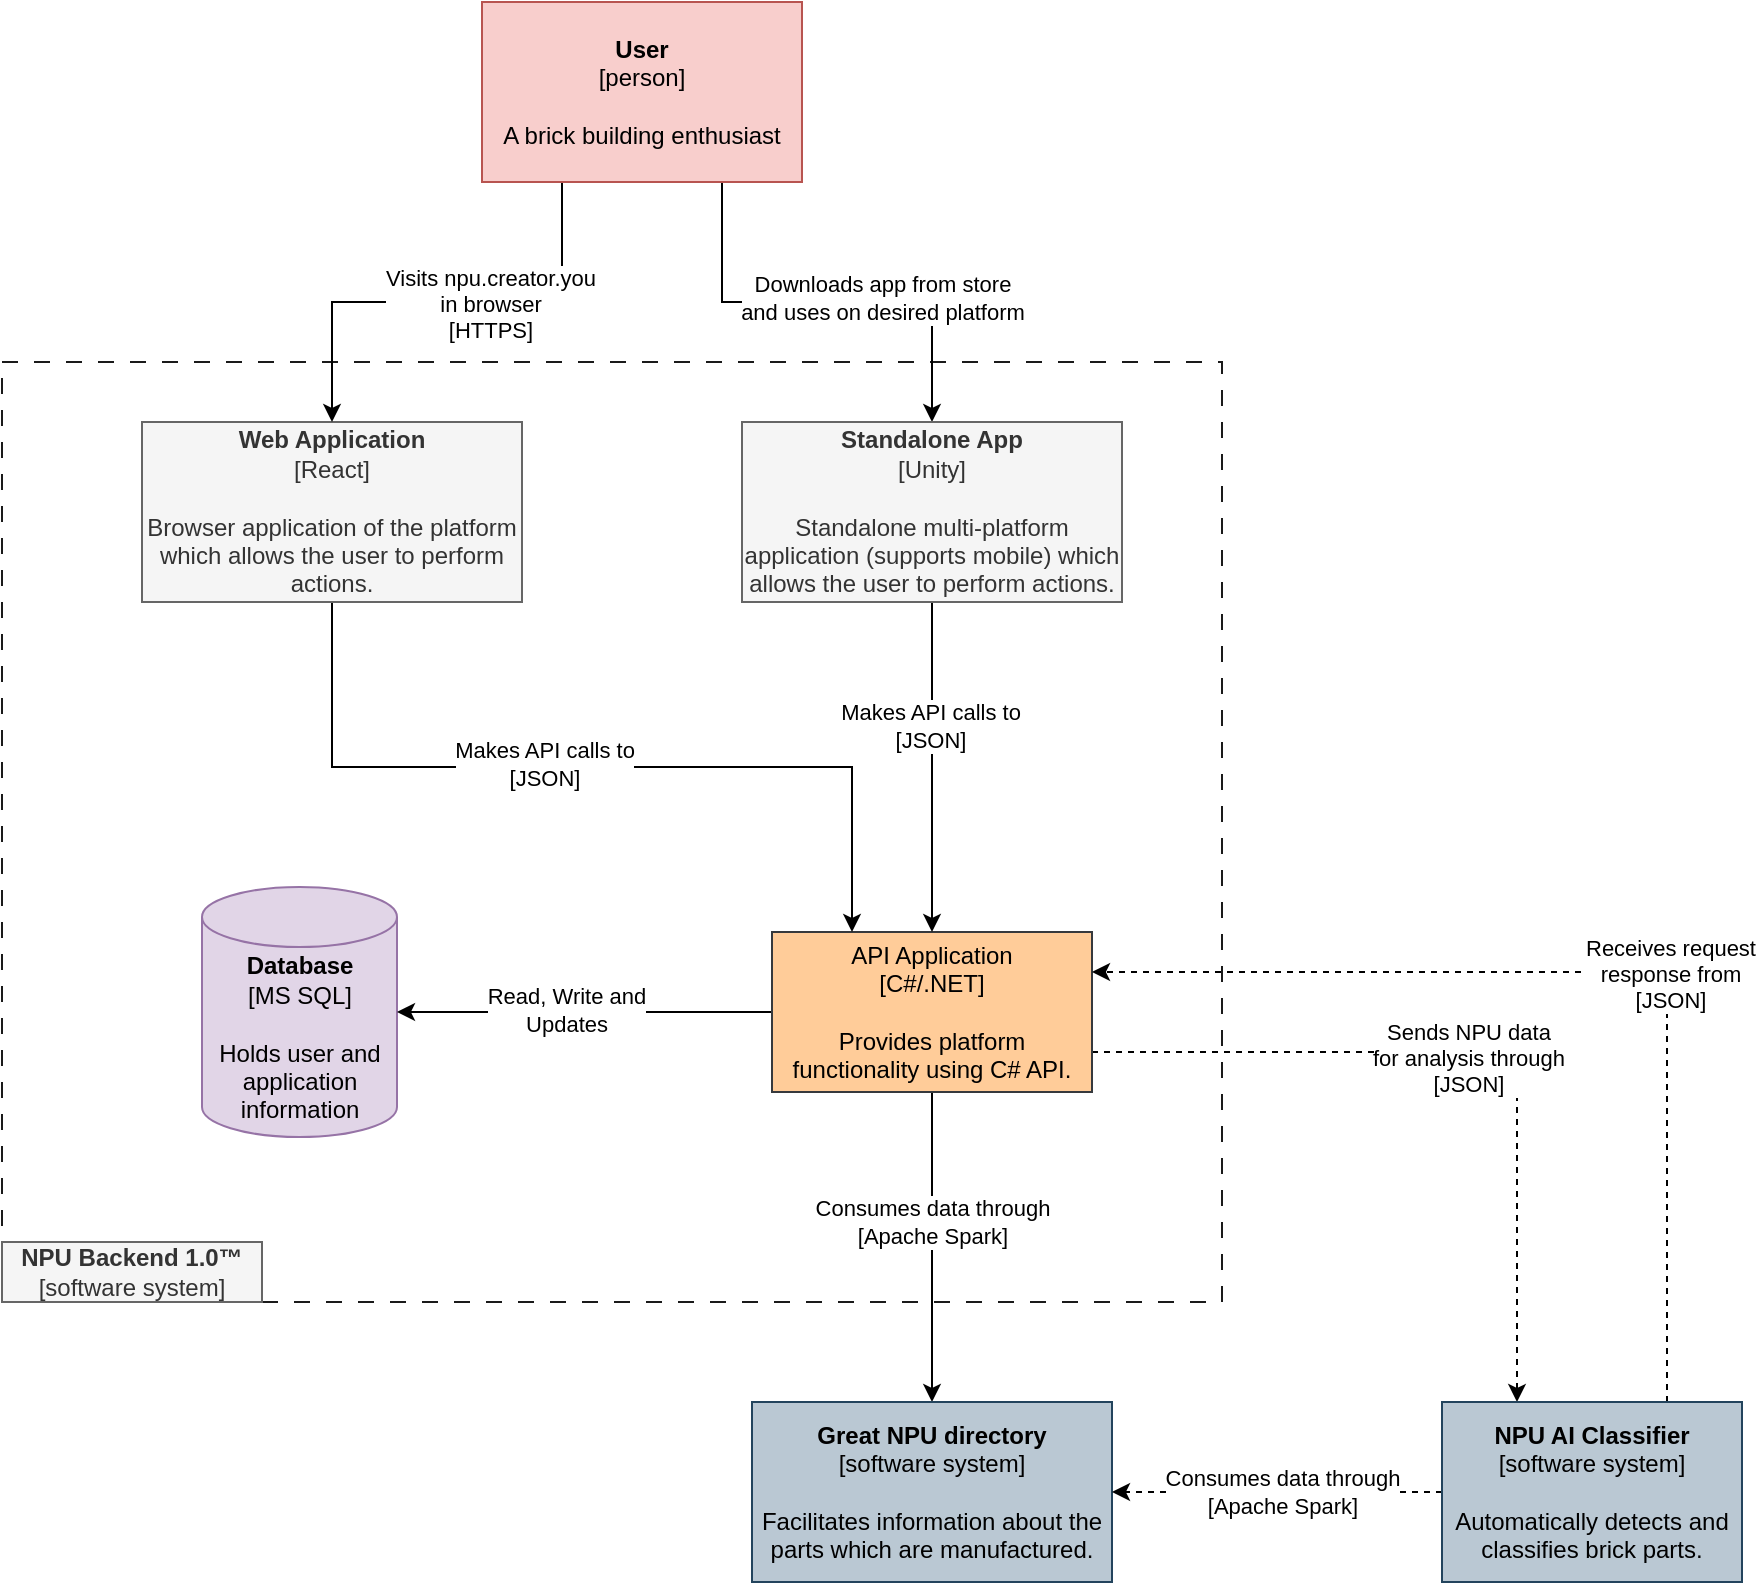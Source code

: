 <mxfile version="21.2.1" type="device">
  <diagram name="Page-1" id="k8v3rHDn6FhqdRON8lOe">
    <mxGraphModel dx="1221" dy="636" grid="1" gridSize="10" guides="1" tooltips="1" connect="1" arrows="1" fold="1" page="1" pageScale="1" pageWidth="850" pageHeight="1100" math="0" shadow="0">
      <root>
        <mxCell id="0" />
        <mxCell id="1" parent="0" />
        <mxCell id="pBrJ_K6vvV4SP7ELr4cM-29" value="" style="rounded=0;whiteSpace=wrap;html=1;fillColor=none;dashed=1;dashPattern=8 8;strokeColor=#1A1A1A;" parent="1" vertex="1">
          <mxGeometry x="80" y="290" width="610" height="470" as="geometry" />
        </mxCell>
        <mxCell id="pBrJ_K6vvV4SP7ELr4cM-28" value="&lt;b&gt;NPU Backend 1.0™&lt;/b&gt;&lt;br&gt;[software system]&lt;br&gt;" style="rounded=0;whiteSpace=wrap;html=1;fillColor=#f5f5f5;fontColor=#333333;strokeColor=#666666;" parent="1" vertex="1">
          <mxGeometry x="80" y="730" width="130" height="30" as="geometry" />
        </mxCell>
        <mxCell id="pBrJ_K6vvV4SP7ELr4cM-30" value="&lt;b&gt;Database&lt;/b&gt;&lt;br&gt;[MS SQL]&lt;br&gt;&lt;br&gt;Holds user and application information&lt;br&gt;" style="shape=cylinder3;whiteSpace=wrap;html=1;boundedLbl=1;backgroundOutline=1;size=15;fillColor=#e1d5e7;strokeColor=#9673a6;" parent="1" vertex="1">
          <mxGeometry x="180" y="552.5" width="97.5" height="125" as="geometry" />
        </mxCell>
        <mxCell id="pBrJ_K6vvV4SP7ELr4cM-48" style="edgeStyle=orthogonalEdgeStyle;rounded=0;orthogonalLoop=1;jettySize=auto;html=1;exitX=0;exitY=0.5;exitDx=0;exitDy=0;entryX=1;entryY=0.5;entryDx=0;entryDy=0;entryPerimeter=0;" parent="1" source="pBrJ_K6vvV4SP7ELr4cM-31" target="pBrJ_K6vvV4SP7ELr4cM-30" edge="1">
          <mxGeometry relative="1" as="geometry" />
        </mxCell>
        <mxCell id="pBrJ_K6vvV4SP7ELr4cM-49" value="Read, Write and&lt;br&gt;Updates" style="edgeLabel;html=1;align=center;verticalAlign=middle;resizable=0;points=[];" parent="pBrJ_K6vvV4SP7ELr4cM-48" vertex="1" connectable="0">
          <mxGeometry x="0.102" y="-1" relative="1" as="geometry">
            <mxPoint as="offset" />
          </mxGeometry>
        </mxCell>
        <mxCell id="pBrJ_K6vvV4SP7ELr4cM-55" style="edgeStyle=orthogonalEdgeStyle;rounded=0;orthogonalLoop=1;jettySize=auto;html=1;entryX=0.5;entryY=0;entryDx=0;entryDy=0;" parent="1" source="pBrJ_K6vvV4SP7ELr4cM-31" target="pBrJ_K6vvV4SP7ELr4cM-53" edge="1">
          <mxGeometry relative="1" as="geometry" />
        </mxCell>
        <mxCell id="pBrJ_K6vvV4SP7ELr4cM-56" value="Consumes data through&lt;br&gt;[Apache Spark]" style="edgeLabel;html=1;align=center;verticalAlign=middle;resizable=0;points=[];" parent="pBrJ_K6vvV4SP7ELr4cM-55" vertex="1" connectable="0">
          <mxGeometry x="-0.289" y="1" relative="1" as="geometry">
            <mxPoint x="-1" y="10" as="offset" />
          </mxGeometry>
        </mxCell>
        <mxCell id="pBrJ_K6vvV4SP7ELr4cM-60" style="edgeStyle=orthogonalEdgeStyle;rounded=0;orthogonalLoop=1;jettySize=auto;html=1;exitX=1;exitY=0.75;exitDx=0;exitDy=0;entryX=0.25;entryY=0;entryDx=0;entryDy=0;dashed=1;" parent="1" source="pBrJ_K6vvV4SP7ELr4cM-31" target="pBrJ_K6vvV4SP7ELr4cM-54" edge="1">
          <mxGeometry relative="1" as="geometry" />
        </mxCell>
        <mxCell id="pBrJ_K6vvV4SP7ELr4cM-63" value="Sends NPU data&lt;br&gt;for analysis through &lt;br&gt;[JSON]" style="edgeLabel;html=1;align=center;verticalAlign=middle;resizable=0;points=[];" parent="pBrJ_K6vvV4SP7ELr4cM-60" vertex="1" connectable="0">
          <mxGeometry x="-0.032" y="-3" relative="1" as="geometry">
            <mxPoint as="offset" />
          </mxGeometry>
        </mxCell>
        <mxCell id="pBrJ_K6vvV4SP7ELr4cM-31" value="API Application&lt;br&gt;[C#/.NET]&lt;br&gt;&lt;br&gt;Provides platform functionality using C# API." style="rounded=0;whiteSpace=wrap;html=1;fillColor=#ffcc99;strokeColor=#36393d;" parent="1" vertex="1">
          <mxGeometry x="465" y="575" width="160" height="80" as="geometry" />
        </mxCell>
        <mxCell id="pBrJ_K6vvV4SP7ELr4cM-43" style="edgeStyle=orthogonalEdgeStyle;rounded=0;orthogonalLoop=1;jettySize=auto;html=1;exitX=0.5;exitY=1;exitDx=0;exitDy=0;entryX=0.25;entryY=0;entryDx=0;entryDy=0;" parent="1" source="pBrJ_K6vvV4SP7ELr4cM-32" target="pBrJ_K6vvV4SP7ELr4cM-31" edge="1">
          <mxGeometry relative="1" as="geometry" />
        </mxCell>
        <mxCell id="pBrJ_K6vvV4SP7ELr4cM-50" value="Makes API calls to&lt;br&gt;[JSON]" style="edgeLabel;html=1;align=center;verticalAlign=middle;resizable=0;points=[];" parent="pBrJ_K6vvV4SP7ELr4cM-43" vertex="1" connectable="0">
          <mxGeometry x="0.059" y="2" relative="1" as="geometry">
            <mxPoint x="-37" as="offset" />
          </mxGeometry>
        </mxCell>
        <mxCell id="pBrJ_K6vvV4SP7ELr4cM-32" value="&lt;b&gt;Web Application&lt;/b&gt;&lt;br&gt;[React]&lt;br&gt;&lt;br&gt;Browser application of the platform which allows the user to perform actions." style="rounded=0;whiteSpace=wrap;html=1;fillColor=#f5f5f5;strokeColor=#666666;fontColor=#333333;" parent="1" vertex="1">
          <mxGeometry x="150" y="320" width="190" height="90" as="geometry" />
        </mxCell>
        <mxCell id="pBrJ_K6vvV4SP7ELr4cM-36" style="edgeStyle=orthogonalEdgeStyle;rounded=0;orthogonalLoop=1;jettySize=auto;html=1;exitX=0.25;exitY=1;exitDx=0;exitDy=0;entryX=0.5;entryY=0;entryDx=0;entryDy=0;" parent="1" source="pBrJ_K6vvV4SP7ELr4cM-35" target="pBrJ_K6vvV4SP7ELr4cM-32" edge="1">
          <mxGeometry relative="1" as="geometry" />
        </mxCell>
        <mxCell id="pBrJ_K6vvV4SP7ELr4cM-39" value="Visits npu.creator.you&lt;br&gt;in browser&lt;br&gt;[HTTPS]" style="edgeLabel;html=1;align=center;verticalAlign=middle;resizable=0;points=[];" parent="pBrJ_K6vvV4SP7ELr4cM-36" vertex="1" connectable="0">
          <mxGeometry x="-0.178" y="1" relative="1" as="geometry">
            <mxPoint as="offset" />
          </mxGeometry>
        </mxCell>
        <mxCell id="pBrJ_K6vvV4SP7ELr4cM-38" style="edgeStyle=orthogonalEdgeStyle;rounded=0;orthogonalLoop=1;jettySize=auto;html=1;exitX=0.75;exitY=1;exitDx=0;exitDy=0;entryX=0.5;entryY=0;entryDx=0;entryDy=0;" parent="1" source="pBrJ_K6vvV4SP7ELr4cM-35" target="pBrJ_K6vvV4SP7ELr4cM-37" edge="1">
          <mxGeometry relative="1" as="geometry" />
        </mxCell>
        <mxCell id="pBrJ_K6vvV4SP7ELr4cM-40" value="Downloads app from store&lt;br&gt;and uses on desired platform" style="edgeLabel;html=1;align=center;verticalAlign=middle;resizable=0;points=[];" parent="pBrJ_K6vvV4SP7ELr4cM-38" vertex="1" connectable="0">
          <mxGeometry x="0.119" y="2" relative="1" as="geometry">
            <mxPoint x="14" as="offset" />
          </mxGeometry>
        </mxCell>
        <mxCell id="pBrJ_K6vvV4SP7ELr4cM-35" value="&lt;b&gt;User&lt;/b&gt;&lt;br&gt;[person]&lt;br&gt;&lt;br&gt;A brick building enthusiast" style="rounded=0;whiteSpace=wrap;html=1;fillColor=#f8cecc;strokeColor=#b85450;" parent="1" vertex="1">
          <mxGeometry x="320" y="110" width="160" height="90" as="geometry" />
        </mxCell>
        <mxCell id="pBrJ_K6vvV4SP7ELr4cM-44" style="edgeStyle=orthogonalEdgeStyle;rounded=0;orthogonalLoop=1;jettySize=auto;html=1;exitX=0.5;exitY=1;exitDx=0;exitDy=0;" parent="1" source="pBrJ_K6vvV4SP7ELr4cM-37" target="pBrJ_K6vvV4SP7ELr4cM-31" edge="1">
          <mxGeometry relative="1" as="geometry" />
        </mxCell>
        <mxCell id="pBrJ_K6vvV4SP7ELr4cM-52" value="Makes API calls to&lt;br style=&quot;border-color: var(--border-color);&quot;&gt;[JSON]" style="edgeLabel;html=1;align=center;verticalAlign=middle;resizable=0;points=[];" parent="pBrJ_K6vvV4SP7ELr4cM-44" vertex="1" connectable="0">
          <mxGeometry x="-0.253" y="-1" relative="1" as="geometry">
            <mxPoint as="offset" />
          </mxGeometry>
        </mxCell>
        <mxCell id="pBrJ_K6vvV4SP7ELr4cM-37" value="&lt;b&gt;Standalone App&lt;/b&gt;&lt;br&gt;[Unity]&lt;br&gt;&lt;br&gt;Standalone multi-platform application (supports mobile) which allows the user to perform actions." style="rounded=0;whiteSpace=wrap;html=1;fillColor=#f5f5f5;strokeColor=#666666;fontColor=#333333;" parent="1" vertex="1">
          <mxGeometry x="450" y="320" width="190" height="90" as="geometry" />
        </mxCell>
        <mxCell id="pBrJ_K6vvV4SP7ELr4cM-53" value="&lt;b&gt;Great NPU directory&lt;/b&gt;&lt;br&gt;[software system]&lt;br&gt;&lt;br&gt;Facilitates information about the parts which are manufactured." style="rounded=0;whiteSpace=wrap;html=1;fillColor=#bac8d3;strokeColor=#23445d;" parent="1" vertex="1">
          <mxGeometry x="455" y="810" width="180" height="90" as="geometry" />
        </mxCell>
        <mxCell id="pBrJ_K6vvV4SP7ELr4cM-57" style="edgeStyle=orthogonalEdgeStyle;rounded=0;orthogonalLoop=1;jettySize=auto;html=1;entryX=1;entryY=0.5;entryDx=0;entryDy=0;dashed=1;" parent="1" source="pBrJ_K6vvV4SP7ELr4cM-54" target="pBrJ_K6vvV4SP7ELr4cM-53" edge="1">
          <mxGeometry relative="1" as="geometry" />
        </mxCell>
        <mxCell id="pBrJ_K6vvV4SP7ELr4cM-58" value="Consumes data through&lt;br&gt;[Apache Spark]" style="edgeLabel;html=1;align=center;verticalAlign=middle;resizable=0;points=[];" parent="pBrJ_K6vvV4SP7ELr4cM-57" vertex="1" connectable="0">
          <mxGeometry x="0.199" relative="1" as="geometry">
            <mxPoint x="19" as="offset" />
          </mxGeometry>
        </mxCell>
        <mxCell id="pBrJ_K6vvV4SP7ELr4cM-61" style="edgeStyle=orthogonalEdgeStyle;rounded=0;orthogonalLoop=1;jettySize=auto;html=1;exitX=0.75;exitY=0;exitDx=0;exitDy=0;entryX=1;entryY=0.25;entryDx=0;entryDy=0;dashed=1;" parent="1" source="pBrJ_K6vvV4SP7ELr4cM-54" target="pBrJ_K6vvV4SP7ELr4cM-31" edge="1">
          <mxGeometry relative="1" as="geometry" />
        </mxCell>
        <mxCell id="pBrJ_K6vvV4SP7ELr4cM-64" value="Receives request &lt;br&gt;response from&lt;br&gt;[JSON]" style="edgeLabel;html=1;align=center;verticalAlign=middle;resizable=0;points=[];" parent="pBrJ_K6vvV4SP7ELr4cM-61" vertex="1" connectable="0">
          <mxGeometry x="-0.146" y="-1" relative="1" as="geometry">
            <mxPoint as="offset" />
          </mxGeometry>
        </mxCell>
        <mxCell id="pBrJ_K6vvV4SP7ELr4cM-54" value="&lt;b&gt;NPU AI Classifier&lt;/b&gt;&lt;br&gt;[software system]&lt;br&gt;&lt;br&gt;Automatically detects and classifies brick parts." style="rounded=0;whiteSpace=wrap;html=1;fillColor=#bac8d3;strokeColor=#23445d;" parent="1" vertex="1">
          <mxGeometry x="800" y="810" width="150" height="90" as="geometry" />
        </mxCell>
      </root>
    </mxGraphModel>
  </diagram>
</mxfile>
